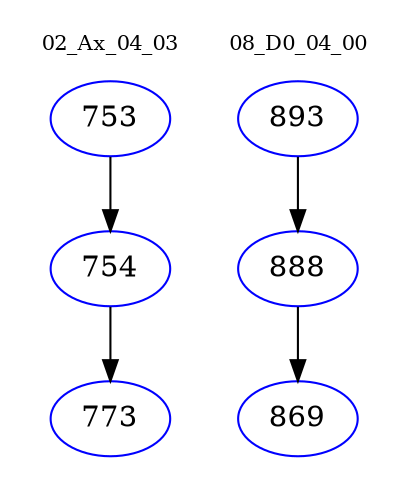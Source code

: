 digraph{
subgraph cluster_0 {
color = white
label = "02_Ax_04_03";
fontsize=10;
T0_753 [label="753", color="blue"]
T0_753 -> T0_754 [color="black"]
T0_754 [label="754", color="blue"]
T0_754 -> T0_773 [color="black"]
T0_773 [label="773", color="blue"]
}
subgraph cluster_1 {
color = white
label = "08_D0_04_00";
fontsize=10;
T1_893 [label="893", color="blue"]
T1_893 -> T1_888 [color="black"]
T1_888 [label="888", color="blue"]
T1_888 -> T1_869 [color="black"]
T1_869 [label="869", color="blue"]
}
}
